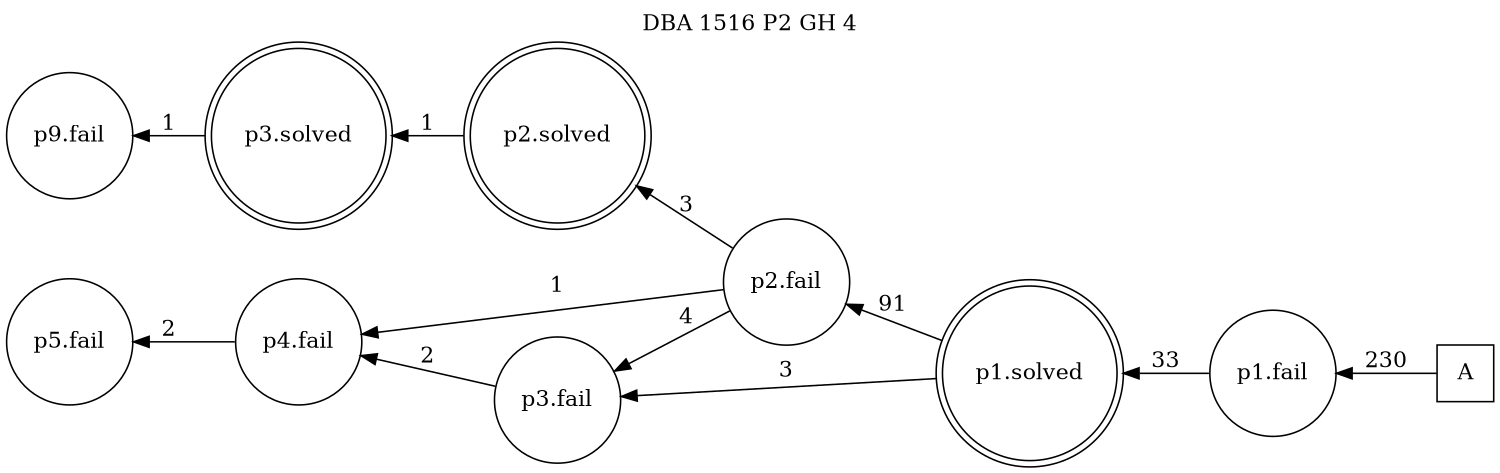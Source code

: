 digraph DBA_1516_P2_GH_4 {
labelloc="tl"
label= " DBA 1516 P2 GH 4 "
rankdir="RL";
graph [ size=" 10 , 10 !"]

"A" [shape="square" label="A"]
"p1.fail" [shape="circle" label="p1.fail"]
"p1.solved" [shape="doublecircle" label="p1.solved"]
"p2.fail" [shape="circle" label="p2.fail"]
"p3.fail" [shape="circle" label="p3.fail"]
"p4.fail" [shape="circle" label="p4.fail"]
"p5.fail" [shape="circle" label="p5.fail"]
"p2.solved" [shape="doublecircle" label="p2.solved"]
"p3.solved" [shape="doublecircle" label="p3.solved"]
"p9.fail" [shape="circle" label="p9.fail"]
"A" -> "p1.fail" [ label=230]
"p1.fail" -> "p1.solved" [ label=33]
"p1.solved" -> "p2.fail" [ label=91]
"p1.solved" -> "p3.fail" [ label=3]
"p2.fail" -> "p3.fail" [ label=4]
"p2.fail" -> "p4.fail" [ label=1]
"p2.fail" -> "p2.solved" [ label=3]
"p3.fail" -> "p4.fail" [ label=2]
"p4.fail" -> "p5.fail" [ label=2]
"p2.solved" -> "p3.solved" [ label=1]
"p3.solved" -> "p9.fail" [ label=1]
}
